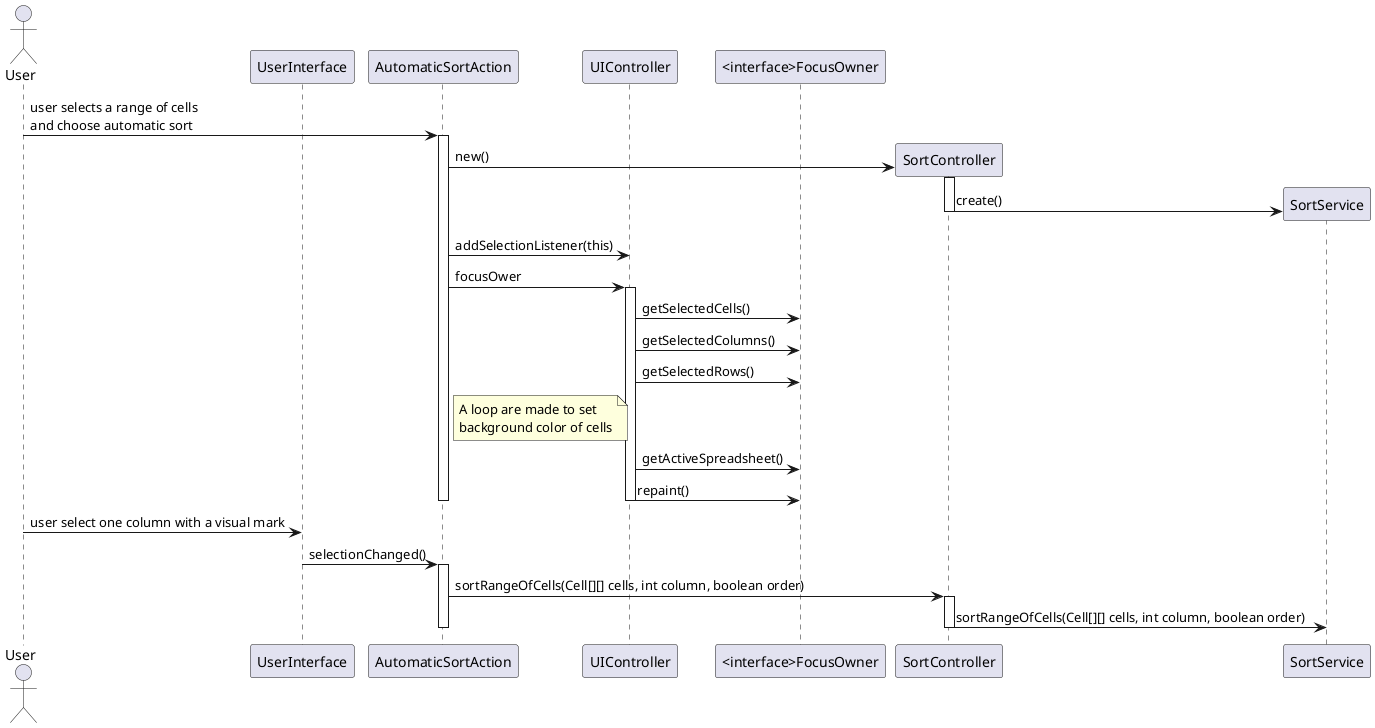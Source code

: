 @startuml doc-files/core03.3_design.png

actor User
participant "UserInterface" as UI
participant "AutomaticSortAction" as AutomaticSortAction
participant "UIController" as UIController
participant "<interface>FocusOwner" as FocusOwner
participant "SortController" as Controller
participant "SortService" as SortService

User->AutomaticSortAction:user selects a range of cells \nand choose automatic sort
activate AutomaticSortAction
create Controller
AutomaticSortAction->Controller:new()
create SortService
activate Controller
Controller->SortService:create()
deactivate Controller
AutomaticSortAction->UIController: addSelectionListener(this)
AutomaticSortAction->UIController: focusOwer
activate UIController
UIController->FocusOwner:getSelectedCells()
UIController->FocusOwner:getSelectedColumns()
UIController->FocusOwner:getSelectedRows()
note right of AutomaticSortAction 
 A loop are made to set
 background color of cells
end note
UIController->FocusOwner:getActiveSpreadsheet()
UIController->FocusOwner:repaint()
deactivate UIController
deactivate AutomaticSortAction

User->UI: user select one column with a visual mark
UI->AutomaticSortAction:selectionChanged()
activate AutomaticSortAction
AutomaticSortAction->Controller:sortRangeOfCells(Cell[][] cells, int column, boolean order)
activate Controller
Controller->SortService:sortRangeOfCells(Cell[][] cells, int column, boolean order)
deactivate Controller
deactivate AutomaticSortAction
@enduml
